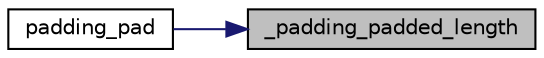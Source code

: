 digraph "_padding_padded_length"
{
 // LATEX_PDF_SIZE
  edge [fontname="Helvetica",fontsize="10",labelfontname="Helvetica",labelfontsize="10"];
  node [fontname="Helvetica",fontsize="10",shape=record];
  rankdir="RL";
  Node5 [label="_padding_padded_length",height=0.2,width=0.4,color="black", fillcolor="grey75", style="filled", fontcolor="black",tooltip="Determine the to-be-padded length."];
  Node5 -> Node6 [dir="back",color="midnightblue",fontsize="10",style="solid",fontname="Helvetica"];
  Node6 [label="padding_pad",height=0.2,width=0.4,color="black", fillcolor="white", style="filled",URL="$padding__pad_8c.html#a8f102a5979403348430452eaf82bb878",tooltip="Add padding to data."];
}
